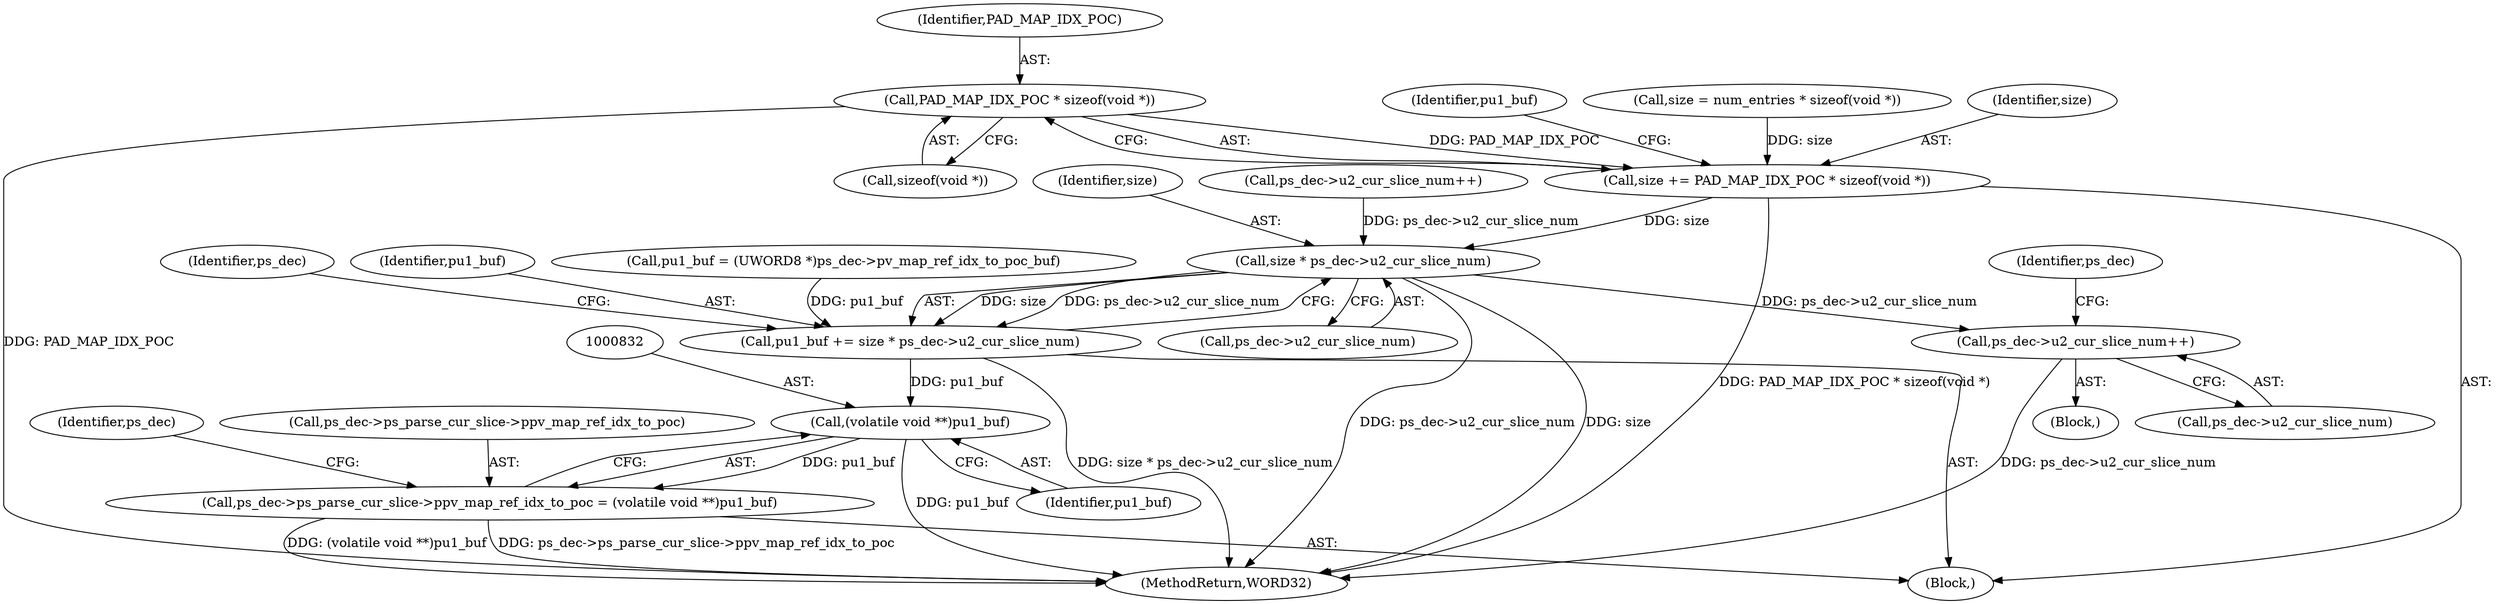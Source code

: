 digraph "0_Android_a78887bcffbc2995cf9ed72e0697acf560875e9e_1@API" {
"1000807" [label="(Call,PAD_MAP_IDX_POC * sizeof(void *))"];
"1000805" [label="(Call,size += PAD_MAP_IDX_POC * sizeof(void *))"];
"1000820" [label="(Call,size * ps_dec->u2_cur_slice_num)"];
"1000818" [label="(Call,pu1_buf += size * ps_dec->u2_cur_slice_num)"];
"1000831" [label="(Call,(volatile void **)pu1_buf)"];
"1000825" [label="(Call,ps_dec->ps_parse_cur_slice->ppv_map_ref_idx_to_poc = (volatile void **)pu1_buf)"];
"1001318" [label="(Call,ps_dec->u2_cur_slice_num++)"];
"1000807" [label="(Call,PAD_MAP_IDX_POC * sizeof(void *))"];
"1000826" [label="(Call,ps_dec->ps_parse_cur_slice->ppv_map_ref_idx_to_poc)"];
"1000837" [label="(Identifier,ps_dec)"];
"1000828" [label="(Identifier,ps_dec)"];
"1000809" [label="(Call,sizeof(void *))"];
"1001313" [label="(Block,)"];
"1000822" [label="(Call,ps_dec->u2_cur_slice_num)"];
"1001318" [label="(Call,ps_dec->u2_cur_slice_num++)"];
"1001324" [label="(Identifier,ps_dec)"];
"1000821" [label="(Identifier,size)"];
"1000818" [label="(Call,pu1_buf += size * ps_dec->u2_cur_slice_num)"];
"1000819" [label="(Identifier,pu1_buf)"];
"1000831" [label="(Call,(volatile void **)pu1_buf)"];
"1001356" [label="(MethodReturn,WORD32)"];
"1000825" [label="(Call,ps_dec->ps_parse_cur_slice->ppv_map_ref_idx_to_poc = (volatile void **)pu1_buf)"];
"1001319" [label="(Call,ps_dec->u2_cur_slice_num)"];
"1000812" [label="(Identifier,pu1_buf)"];
"1000805" [label="(Call,size += PAD_MAP_IDX_POC * sizeof(void *))"];
"1000833" [label="(Identifier,pu1_buf)"];
"1000811" [label="(Call,pu1_buf = (UWORD8 *)ps_dec->pv_map_ref_idx_to_poc_buf)"];
"1000720" [label="(Call,ps_dec->u2_cur_slice_num++)"];
"1000799" [label="(Call,size = num_entries * sizeof(void *))"];
"1000755" [label="(Block,)"];
"1000820" [label="(Call,size * ps_dec->u2_cur_slice_num)"];
"1000806" [label="(Identifier,size)"];
"1000808" [label="(Identifier,PAD_MAP_IDX_POC)"];
"1000807" -> "1000805"  [label="AST: "];
"1000807" -> "1000809"  [label="CFG: "];
"1000808" -> "1000807"  [label="AST: "];
"1000809" -> "1000807"  [label="AST: "];
"1000805" -> "1000807"  [label="CFG: "];
"1000807" -> "1001356"  [label="DDG: PAD_MAP_IDX_POC"];
"1000807" -> "1000805"  [label="DDG: PAD_MAP_IDX_POC"];
"1000805" -> "1000755"  [label="AST: "];
"1000806" -> "1000805"  [label="AST: "];
"1000812" -> "1000805"  [label="CFG: "];
"1000805" -> "1001356"  [label="DDG: PAD_MAP_IDX_POC * sizeof(void *)"];
"1000799" -> "1000805"  [label="DDG: size"];
"1000805" -> "1000820"  [label="DDG: size"];
"1000820" -> "1000818"  [label="AST: "];
"1000820" -> "1000822"  [label="CFG: "];
"1000821" -> "1000820"  [label="AST: "];
"1000822" -> "1000820"  [label="AST: "];
"1000818" -> "1000820"  [label="CFG: "];
"1000820" -> "1001356"  [label="DDG: ps_dec->u2_cur_slice_num"];
"1000820" -> "1001356"  [label="DDG: size"];
"1000820" -> "1000818"  [label="DDG: size"];
"1000820" -> "1000818"  [label="DDG: ps_dec->u2_cur_slice_num"];
"1000720" -> "1000820"  [label="DDG: ps_dec->u2_cur_slice_num"];
"1000820" -> "1001318"  [label="DDG: ps_dec->u2_cur_slice_num"];
"1000818" -> "1000755"  [label="AST: "];
"1000819" -> "1000818"  [label="AST: "];
"1000828" -> "1000818"  [label="CFG: "];
"1000818" -> "1001356"  [label="DDG: size * ps_dec->u2_cur_slice_num"];
"1000811" -> "1000818"  [label="DDG: pu1_buf"];
"1000818" -> "1000831"  [label="DDG: pu1_buf"];
"1000831" -> "1000825"  [label="AST: "];
"1000831" -> "1000833"  [label="CFG: "];
"1000832" -> "1000831"  [label="AST: "];
"1000833" -> "1000831"  [label="AST: "];
"1000825" -> "1000831"  [label="CFG: "];
"1000831" -> "1001356"  [label="DDG: pu1_buf"];
"1000831" -> "1000825"  [label="DDG: pu1_buf"];
"1000825" -> "1000755"  [label="AST: "];
"1000826" -> "1000825"  [label="AST: "];
"1000837" -> "1000825"  [label="CFG: "];
"1000825" -> "1001356"  [label="DDG: ps_dec->ps_parse_cur_slice->ppv_map_ref_idx_to_poc"];
"1000825" -> "1001356"  [label="DDG: (volatile void **)pu1_buf"];
"1001318" -> "1001313"  [label="AST: "];
"1001318" -> "1001319"  [label="CFG: "];
"1001319" -> "1001318"  [label="AST: "];
"1001324" -> "1001318"  [label="CFG: "];
"1001318" -> "1001356"  [label="DDG: ps_dec->u2_cur_slice_num"];
}
